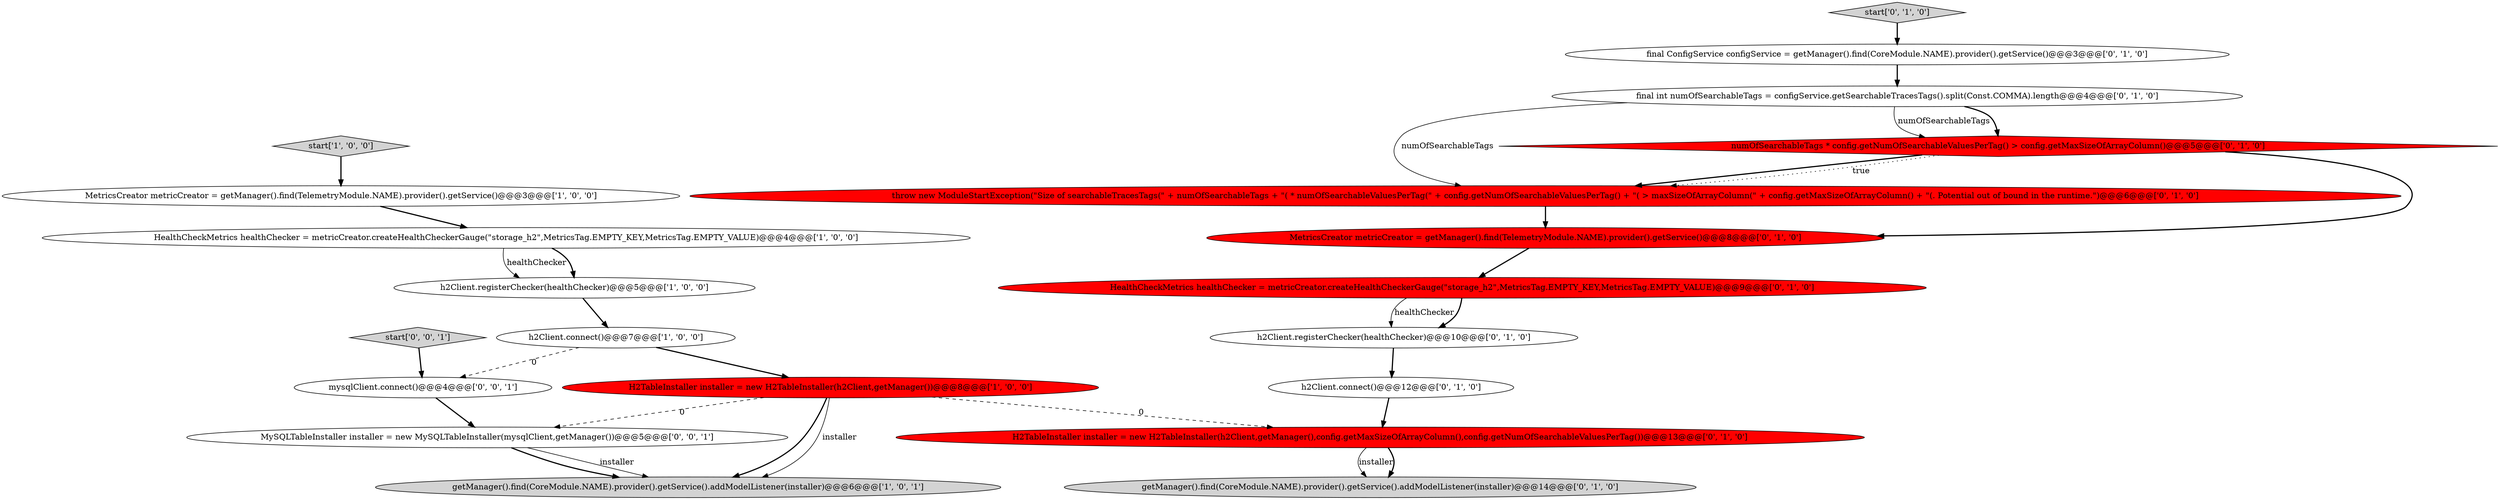digraph {
10 [style = filled, label = "throw new ModuleStartException(\"Size of searchableTracesTags(\" + numOfSearchableTags + \"( * numOfSearchableValuesPerTag(\" + config.getNumOfSearchableValuesPerTag() + \"( > maxSizeOfArrayColumn(\" + config.getMaxSizeOfArrayColumn() + \"(. Potential out of bound in the runtime.\")@@@6@@@['0', '1', '0']", fillcolor = red, shape = ellipse image = "AAA1AAABBB2BBB"];
0 [style = filled, label = "h2Client.registerChecker(healthChecker)@@@5@@@['1', '0', '0']", fillcolor = white, shape = ellipse image = "AAA0AAABBB1BBB"];
19 [style = filled, label = "mysqlClient.connect()@@@4@@@['0', '0', '1']", fillcolor = white, shape = ellipse image = "AAA0AAABBB3BBB"];
20 [style = filled, label = "MySQLTableInstaller installer = new MySQLTableInstaller(mysqlClient,getManager())@@@5@@@['0', '0', '1']", fillcolor = white, shape = ellipse image = "AAA0AAABBB3BBB"];
13 [style = filled, label = "HealthCheckMetrics healthChecker = metricCreator.createHealthCheckerGauge(\"storage_h2\",MetricsTag.EMPTY_KEY,MetricsTag.EMPTY_VALUE)@@@9@@@['0', '1', '0']", fillcolor = red, shape = ellipse image = "AAA1AAABBB2BBB"];
6 [style = filled, label = "start['1', '0', '0']", fillcolor = lightgray, shape = diamond image = "AAA0AAABBB1BBB"];
18 [style = filled, label = "start['0', '0', '1']", fillcolor = lightgray, shape = diamond image = "AAA0AAABBB3BBB"];
9 [style = filled, label = "h2Client.connect()@@@12@@@['0', '1', '0']", fillcolor = white, shape = ellipse image = "AAA0AAABBB2BBB"];
5 [style = filled, label = "getManager().find(CoreModule.NAME).provider().getService().addModelListener(installer)@@@6@@@['1', '0', '1']", fillcolor = lightgray, shape = ellipse image = "AAA0AAABBB1BBB"];
8 [style = filled, label = "getManager().find(CoreModule.NAME).provider().getService().addModelListener(installer)@@@14@@@['0', '1', '0']", fillcolor = lightgray, shape = ellipse image = "AAA0AAABBB2BBB"];
1 [style = filled, label = "H2TableInstaller installer = new H2TableInstaller(h2Client,getManager())@@@8@@@['1', '0', '0']", fillcolor = red, shape = ellipse image = "AAA1AAABBB1BBB"];
4 [style = filled, label = "h2Client.connect()@@@7@@@['1', '0', '0']", fillcolor = white, shape = ellipse image = "AAA0AAABBB1BBB"];
2 [style = filled, label = "MetricsCreator metricCreator = getManager().find(TelemetryModule.NAME).provider().getService()@@@3@@@['1', '0', '0']", fillcolor = white, shape = ellipse image = "AAA0AAABBB1BBB"];
11 [style = filled, label = "MetricsCreator metricCreator = getManager().find(TelemetryModule.NAME).provider().getService()@@@8@@@['0', '1', '0']", fillcolor = red, shape = ellipse image = "AAA1AAABBB2BBB"];
17 [style = filled, label = "start['0', '1', '0']", fillcolor = lightgray, shape = diamond image = "AAA0AAABBB2BBB"];
12 [style = filled, label = "h2Client.registerChecker(healthChecker)@@@10@@@['0', '1', '0']", fillcolor = white, shape = ellipse image = "AAA0AAABBB2BBB"];
15 [style = filled, label = "final ConfigService configService = getManager().find(CoreModule.NAME).provider().getService()@@@3@@@['0', '1', '0']", fillcolor = white, shape = ellipse image = "AAA0AAABBB2BBB"];
16 [style = filled, label = "numOfSearchableTags * config.getNumOfSearchableValuesPerTag() > config.getMaxSizeOfArrayColumn()@@@5@@@['0', '1', '0']", fillcolor = red, shape = diamond image = "AAA1AAABBB2BBB"];
7 [style = filled, label = "final int numOfSearchableTags = configService.getSearchableTracesTags().split(Const.COMMA).length@@@4@@@['0', '1', '0']", fillcolor = white, shape = ellipse image = "AAA0AAABBB2BBB"];
14 [style = filled, label = "H2TableInstaller installer = new H2TableInstaller(h2Client,getManager(),config.getMaxSizeOfArrayColumn(),config.getNumOfSearchableValuesPerTag())@@@13@@@['0', '1', '0']", fillcolor = red, shape = ellipse image = "AAA1AAABBB2BBB"];
3 [style = filled, label = "HealthCheckMetrics healthChecker = metricCreator.createHealthCheckerGauge(\"storage_h2\",MetricsTag.EMPTY_KEY,MetricsTag.EMPTY_VALUE)@@@4@@@['1', '0', '0']", fillcolor = white, shape = ellipse image = "AAA0AAABBB1BBB"];
1->5 [style = bold, label=""];
16->11 [style = bold, label=""];
15->7 [style = bold, label=""];
13->12 [style = solid, label="healthChecker"];
1->14 [style = dashed, label="0"];
16->10 [style = bold, label=""];
19->20 [style = bold, label=""];
2->3 [style = bold, label=""];
7->10 [style = solid, label="numOfSearchableTags"];
18->19 [style = bold, label=""];
1->5 [style = solid, label="installer"];
3->0 [style = solid, label="healthChecker"];
12->9 [style = bold, label=""];
16->10 [style = dotted, label="true"];
3->0 [style = bold, label=""];
20->5 [style = bold, label=""];
6->2 [style = bold, label=""];
1->20 [style = dashed, label="0"];
7->16 [style = solid, label="numOfSearchableTags"];
13->12 [style = bold, label=""];
0->4 [style = bold, label=""];
14->8 [style = solid, label="installer"];
11->13 [style = bold, label=""];
7->16 [style = bold, label=""];
17->15 [style = bold, label=""];
9->14 [style = bold, label=""];
4->19 [style = dashed, label="0"];
4->1 [style = bold, label=""];
14->8 [style = bold, label=""];
20->5 [style = solid, label="installer"];
10->11 [style = bold, label=""];
}
